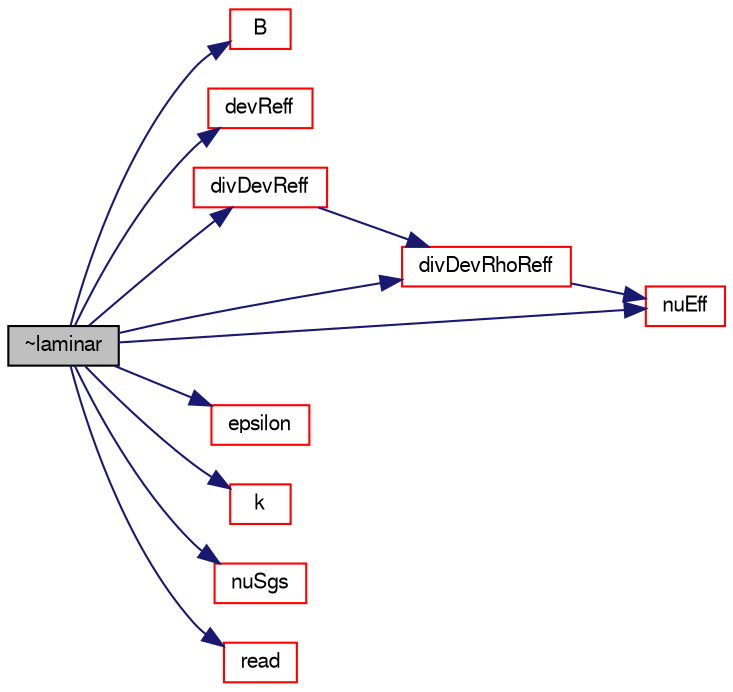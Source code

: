digraph "~laminar"
{
  bgcolor="transparent";
  edge [fontname="FreeSans",fontsize="10",labelfontname="FreeSans",labelfontsize="10"];
  node [fontname="FreeSans",fontsize="10",shape=record];
  rankdir="LR";
  Node2 [label="~laminar",height=0.2,width=0.4,color="black", fillcolor="grey75", style="filled", fontcolor="black"];
  Node2 -> Node3 [color="midnightblue",fontsize="10",style="solid",fontname="FreeSans"];
  Node3 [label="B",height=0.2,width=0.4,color="red",URL="$a30870.html#acf00bc568420cebcbea1c1227f8cdd58",tooltip="Return the sub-grid stress tensor B. "];
  Node2 -> Node10 [color="midnightblue",fontsize="10",style="solid",fontname="FreeSans"];
  Node10 [label="devReff",height=0.2,width=0.4,color="red",URL="$a30870.html#a5449021fbe915095746a83606a000df4",tooltip="Return the effective sub-grid turbulence stress tensor. "];
  Node2 -> Node373 [color="midnightblue",fontsize="10",style="solid",fontname="FreeSans"];
  Node373 [label="divDevReff",height=0.2,width=0.4,color="red",URL="$a30870.html#a028ac2eaccc9a479009b15cc6e21a89e",tooltip="Return the deviatoric part of the effective sub-grid. "];
  Node373 -> Node375 [color="midnightblue",fontsize="10",style="solid",fontname="FreeSans"];
  Node375 [label="divDevRhoReff",height=0.2,width=0.4,color="red",URL="$a30870.html#a1d0345d58cf17e030967c2b77a4477d6",tooltip="Return the deviatoric part of the effective sub-grid. "];
  Node375 -> Node377 [color="midnightblue",fontsize="10",style="solid",fontname="FreeSans"];
  Node377 [label="nuEff",height=0.2,width=0.4,color="red",URL="$a30870.html#a8ab26f302189e92dac1700b9c30d0b13",tooltip="Return the effective viscosity. "];
  Node2 -> Node375 [color="midnightblue",fontsize="10",style="solid",fontname="FreeSans"];
  Node2 -> Node378 [color="midnightblue",fontsize="10",style="solid",fontname="FreeSans"];
  Node378 [label="epsilon",height=0.2,width=0.4,color="red",URL="$a30870.html#a7593db4148b0ba5155861a0292ec9c32",tooltip="Return sub-grid disipation rate. "];
  Node2 -> Node381 [color="midnightblue",fontsize="10",style="solid",fontname="FreeSans"];
  Node381 [label="k",height=0.2,width=0.4,color="red",URL="$a30870.html#a2e01d66cd4db498fd5e869ea66925978",tooltip="Return SGS kinetic energy. "];
  Node2 -> Node377 [color="midnightblue",fontsize="10",style="solid",fontname="FreeSans"];
  Node2 -> Node382 [color="midnightblue",fontsize="10",style="solid",fontname="FreeSans"];
  Node382 [label="nuSgs",height=0.2,width=0.4,color="red",URL="$a30870.html#a5c35f9cc33cbcd329082a569d605539c",tooltip="Return SGS viscosity. "];
  Node2 -> Node383 [color="midnightblue",fontsize="10",style="solid",fontname="FreeSans"];
  Node383 [label="read",height=0.2,width=0.4,color="red",URL="$a30870.html#af816873151ddb0126e98bb2f914d8ed5",tooltip="Read LESProperties dictionary. "];
}
